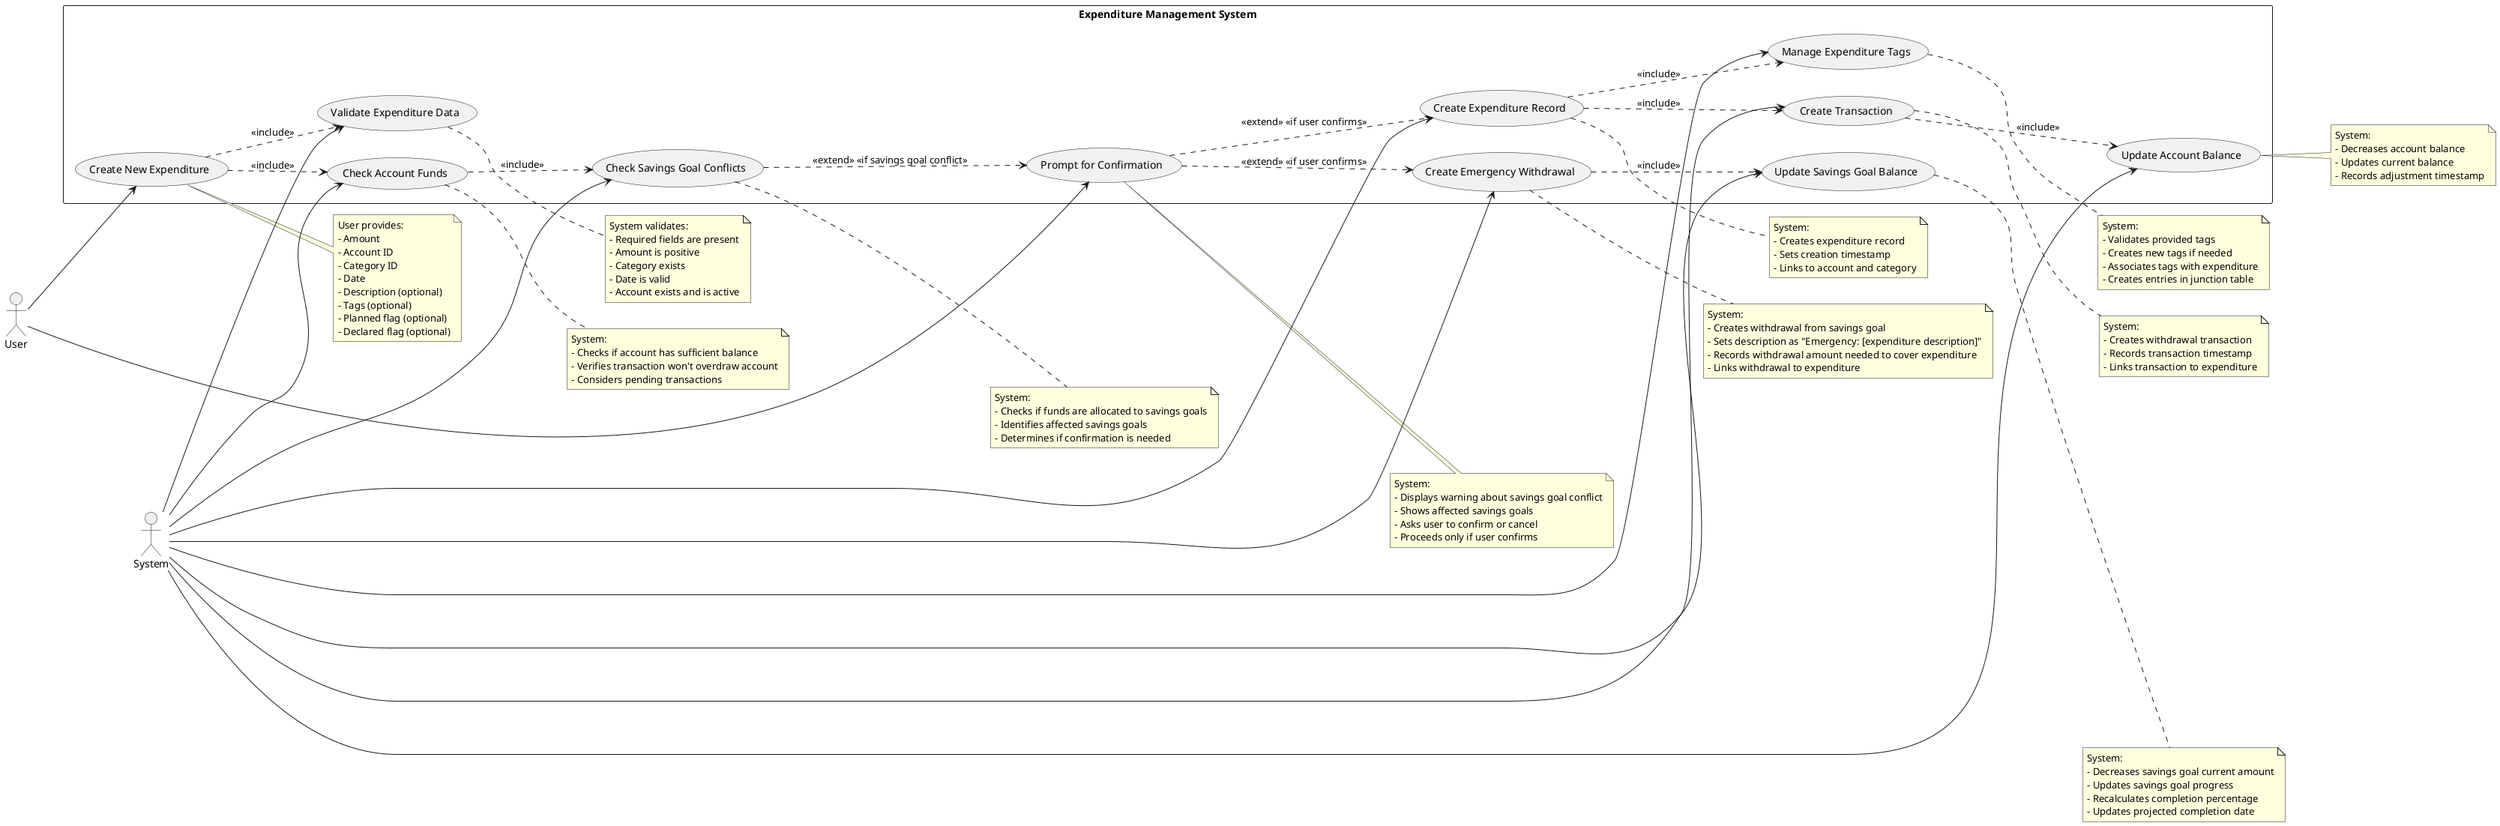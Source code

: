 /'
    Use case: User wants to create a new expenditure.
    Actors: User
    Preconditions:
    - User has entered valid expenditure data.
    - Account to fund the expenditure is valid and has sufficient funds.
    - If funds are sufficient, but soft-locked by saving goals, the user must be prompted to confirm or cancel the transaction.
    - If the user confirms the transaction, the expenditure is created and linked to the appropriate transaction. Tags are created if not existing. A new withdrawal from the saving goal is generated with the funds needed to cover the expenditure, and the information set on the withdrawal is "Emergency:" and the expenditure description.
    - If the user cancels the transaction, the expenditure is not created.
    Postcondition: The expenditure is created and linked to the appropriate transaction. Tags are created if not existing.
    Triggers: User creates a new expenditure.
'/
@startuml
left to right direction
actor "User" as user
actor "System" as system

rectangle "Expenditure Management System" {
  usecase "Create New Expenditure" as UC1
  usecase "Validate Expenditure Data" as UC2
  usecase "Check Account Funds" as UC3
  usecase "Check Savings Goal Conflicts" as UC4
  usecase "Prompt for Confirmation" as UC5
  usecase "Create Expenditure Record" as UC6
  usecase "Create Transaction" as UC7
  usecase "Update Account Balance" as UC8
  usecase "Manage Expenditure Tags" as UC9
  usecase "Create Emergency Withdrawal" as UC10
  usecase "Update Savings Goal Balance" as UC11
}

user --> UC1
UC1 ..> UC2 : <<include>>
UC1 ..> UC3 : <<include>>
UC3 ..> UC4 : <<include>>
UC4 ..> UC5 : <<extend>> <<if savings goal conflict>>
UC5 ..> UC6 : <<extend>> <<if user confirms>>
UC5 ..> UC10 : <<extend>> <<if user confirms>>
UC6 ..> UC7 : <<include>>
UC7 ..> UC8 : <<include>>
UC6 ..> UC9 : <<include>>
UC10 ..> UC11 : <<include>>

user --> UC5
system --> UC2
system --> UC3
system --> UC4
system --> UC6
system --> UC7
system --> UC8
system --> UC9
system --> UC10
system --> UC11

note right of UC1
  User provides:
  - Amount
  - Account ID
  - Category ID
  - Date
  - Description (optional)
  - Tags (optional)
  - Planned flag (optional)
  - Declared flag (optional)
end note

note right of UC2
  System validates:
  - Required fields are present
  - Amount is positive
  - Category exists
  - Date is valid
  - Account exists and is active
end note

note right of UC3
  System:
  - Checks if account has sufficient balance
  - Verifies transaction won't overdraw account
  - Considers pending transactions
end note

note right of UC4
  System:
  - Checks if funds are allocated to savings goals
  - Identifies affected savings goals
  - Determines if confirmation is needed
end note

note right of UC5
  System:
  - Displays warning about savings goal conflict
  - Shows affected savings goals
  - Asks user to confirm or cancel
  - Proceeds only if user confirms
end note

note right of UC6
  System:
  - Creates expenditure record
  - Sets creation timestamp
  - Links to account and category
end note

note right of UC7
  System:
  - Creates withdrawal transaction
  - Records transaction timestamp
  - Links transaction to expenditure
end note

note right of UC8
  System:
  - Decreases account balance
  - Updates current balance
  - Records adjustment timestamp
end note

note right of UC9
  System:
  - Validates provided tags
  - Creates new tags if needed
  - Associates tags with expenditure
  - Creates entries in junction table
end note

note right of UC10
  System:
  - Creates withdrawal from savings goal
  - Sets description as "Emergency: [expenditure description]"
  - Records withdrawal amount needed to cover expenditure
  - Links withdrawal to expenditure
end note

note right of UC11
  System:
  - Decreases savings goal current amount
  - Updates savings goal progress
  - Recalculates completion percentage
  - Updates projected completion date
end note

@enduml